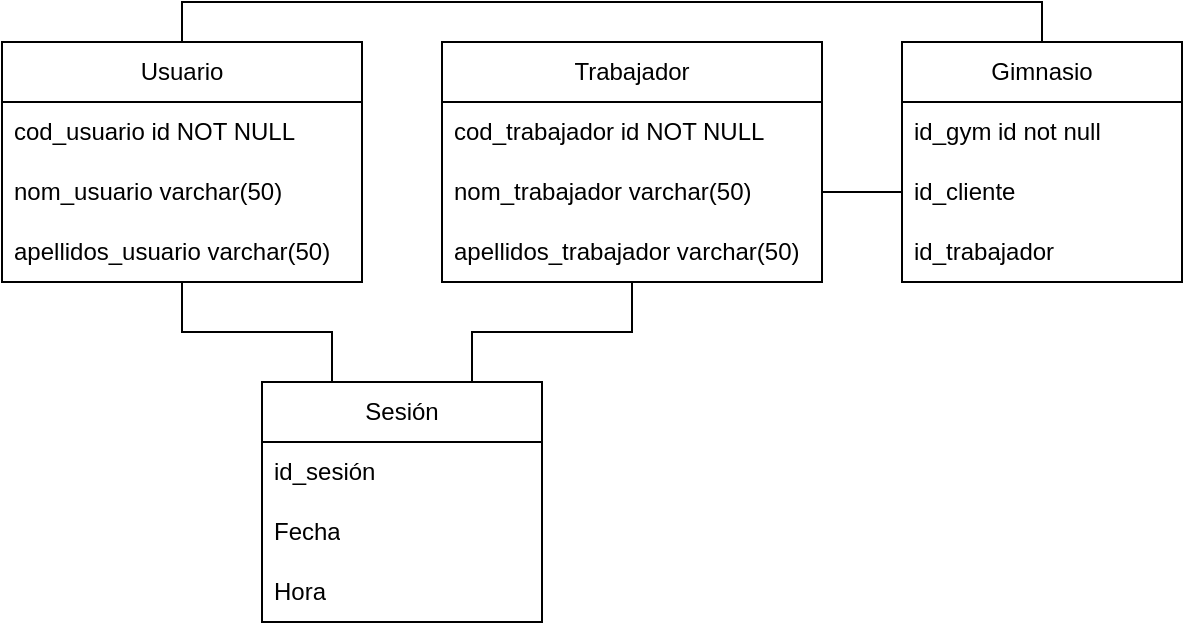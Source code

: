 <mxfile version="24.1.0" type="github">
  <diagram name="Página-1" id="F7BYFiG_lPrQ5hfkO6AL">
    <mxGraphModel dx="810" dy="451" grid="1" gridSize="10" guides="1" tooltips="1" connect="1" arrows="1" fold="1" page="1" pageScale="1" pageWidth="827" pageHeight="1169" math="0" shadow="0">
      <root>
        <mxCell id="0" />
        <mxCell id="1" parent="0" />
        <mxCell id="44VlRn7B5p0W6DuYbFLI-19" style="edgeStyle=orthogonalEdgeStyle;rounded=0;orthogonalLoop=1;jettySize=auto;html=1;entryX=0.25;entryY=0;entryDx=0;entryDy=0;endArrow=none;endFill=0;" edge="1" parent="1" source="44VlRn7B5p0W6DuYbFLI-1" target="44VlRn7B5p0W6DuYbFLI-9">
          <mxGeometry relative="1" as="geometry" />
        </mxCell>
        <mxCell id="44VlRn7B5p0W6DuYbFLI-22" style="edgeStyle=orthogonalEdgeStyle;rounded=0;orthogonalLoop=1;jettySize=auto;html=1;entryX=0.5;entryY=0;entryDx=0;entryDy=0;endArrow=none;endFill=0;" edge="1" parent="1" source="44VlRn7B5p0W6DuYbFLI-1" target="44VlRn7B5p0W6DuYbFLI-14">
          <mxGeometry relative="1" as="geometry">
            <Array as="points">
              <mxPoint x="160" y="210" />
              <mxPoint x="590" y="210" />
            </Array>
          </mxGeometry>
        </mxCell>
        <mxCell id="44VlRn7B5p0W6DuYbFLI-1" value="Usuario" style="swimlane;fontStyle=0;childLayout=stackLayout;horizontal=1;startSize=30;horizontalStack=0;resizeParent=1;resizeParentMax=0;resizeLast=0;collapsible=1;marginBottom=0;whiteSpace=wrap;html=1;" vertex="1" parent="1">
          <mxGeometry x="70" y="230" width="180" height="120" as="geometry" />
        </mxCell>
        <mxCell id="44VlRn7B5p0W6DuYbFLI-2" value="cod_usuario id NOT NULL" style="text;strokeColor=none;fillColor=none;align=left;verticalAlign=middle;spacingLeft=4;spacingRight=4;overflow=hidden;points=[[0,0.5],[1,0.5]];portConstraint=eastwest;rotatable=0;whiteSpace=wrap;html=1;" vertex="1" parent="44VlRn7B5p0W6DuYbFLI-1">
          <mxGeometry y="30" width="180" height="30" as="geometry" />
        </mxCell>
        <mxCell id="44VlRn7B5p0W6DuYbFLI-3" value="nom_usuario varchar(50)" style="text;strokeColor=none;fillColor=none;align=left;verticalAlign=middle;spacingLeft=4;spacingRight=4;overflow=hidden;points=[[0,0.5],[1,0.5]];portConstraint=eastwest;rotatable=0;whiteSpace=wrap;html=1;" vertex="1" parent="44VlRn7B5p0W6DuYbFLI-1">
          <mxGeometry y="60" width="180" height="30" as="geometry" />
        </mxCell>
        <mxCell id="44VlRn7B5p0W6DuYbFLI-4" value="apellidos_usuario varchar(50)" style="text;strokeColor=none;fillColor=none;align=left;verticalAlign=middle;spacingLeft=4;spacingRight=4;overflow=hidden;points=[[0,0.5],[1,0.5]];portConstraint=eastwest;rotatable=0;whiteSpace=wrap;html=1;" vertex="1" parent="44VlRn7B5p0W6DuYbFLI-1">
          <mxGeometry y="90" width="180" height="30" as="geometry" />
        </mxCell>
        <mxCell id="44VlRn7B5p0W6DuYbFLI-20" style="edgeStyle=orthogonalEdgeStyle;rounded=0;orthogonalLoop=1;jettySize=auto;html=1;entryX=0.75;entryY=0;entryDx=0;entryDy=0;endArrow=none;endFill=0;" edge="1" parent="1" source="44VlRn7B5p0W6DuYbFLI-5" target="44VlRn7B5p0W6DuYbFLI-9">
          <mxGeometry relative="1" as="geometry" />
        </mxCell>
        <mxCell id="44VlRn7B5p0W6DuYbFLI-5" value="Trabajador" style="swimlane;fontStyle=0;childLayout=stackLayout;horizontal=1;startSize=30;horizontalStack=0;resizeParent=1;resizeParentMax=0;resizeLast=0;collapsible=1;marginBottom=0;whiteSpace=wrap;html=1;" vertex="1" parent="1">
          <mxGeometry x="290" y="230" width="190" height="120" as="geometry" />
        </mxCell>
        <mxCell id="44VlRn7B5p0W6DuYbFLI-6" value="cod_trabajador id NOT NULL" style="text;strokeColor=none;fillColor=none;align=left;verticalAlign=middle;spacingLeft=4;spacingRight=4;overflow=hidden;points=[[0,0.5],[1,0.5]];portConstraint=eastwest;rotatable=0;whiteSpace=wrap;html=1;" vertex="1" parent="44VlRn7B5p0W6DuYbFLI-5">
          <mxGeometry y="30" width="190" height="30" as="geometry" />
        </mxCell>
        <mxCell id="44VlRn7B5p0W6DuYbFLI-7" value="nom_trabajador varchar(50)" style="text;strokeColor=none;fillColor=none;align=left;verticalAlign=middle;spacingLeft=4;spacingRight=4;overflow=hidden;points=[[0,0.5],[1,0.5]];portConstraint=eastwest;rotatable=0;whiteSpace=wrap;html=1;" vertex="1" parent="44VlRn7B5p0W6DuYbFLI-5">
          <mxGeometry y="60" width="190" height="30" as="geometry" />
        </mxCell>
        <mxCell id="44VlRn7B5p0W6DuYbFLI-8" value="apellidos_trabajador varchar(50)" style="text;strokeColor=none;fillColor=none;align=left;verticalAlign=middle;spacingLeft=4;spacingRight=4;overflow=hidden;points=[[0,0.5],[1,0.5]];portConstraint=eastwest;rotatable=0;whiteSpace=wrap;html=1;" vertex="1" parent="44VlRn7B5p0W6DuYbFLI-5">
          <mxGeometry y="90" width="190" height="30" as="geometry" />
        </mxCell>
        <mxCell id="44VlRn7B5p0W6DuYbFLI-9" value="Sesión" style="swimlane;fontStyle=0;childLayout=stackLayout;horizontal=1;startSize=30;horizontalStack=0;resizeParent=1;resizeParentMax=0;resizeLast=0;collapsible=1;marginBottom=0;whiteSpace=wrap;html=1;" vertex="1" parent="1">
          <mxGeometry x="200" y="400" width="140" height="120" as="geometry" />
        </mxCell>
        <mxCell id="44VlRn7B5p0W6DuYbFLI-10" value="id_sesión" style="text;strokeColor=none;fillColor=none;align=left;verticalAlign=middle;spacingLeft=4;spacingRight=4;overflow=hidden;points=[[0,0.5],[1,0.5]];portConstraint=eastwest;rotatable=0;whiteSpace=wrap;html=1;" vertex="1" parent="44VlRn7B5p0W6DuYbFLI-9">
          <mxGeometry y="30" width="140" height="30" as="geometry" />
        </mxCell>
        <mxCell id="44VlRn7B5p0W6DuYbFLI-11" value="Fecha" style="text;strokeColor=none;fillColor=none;align=left;verticalAlign=middle;spacingLeft=4;spacingRight=4;overflow=hidden;points=[[0,0.5],[1,0.5]];portConstraint=eastwest;rotatable=0;whiteSpace=wrap;html=1;" vertex="1" parent="44VlRn7B5p0W6DuYbFLI-9">
          <mxGeometry y="60" width="140" height="30" as="geometry" />
        </mxCell>
        <mxCell id="44VlRn7B5p0W6DuYbFLI-12" value="Hora" style="text;strokeColor=none;fillColor=none;align=left;verticalAlign=middle;spacingLeft=4;spacingRight=4;overflow=hidden;points=[[0,0.5],[1,0.5]];portConstraint=eastwest;rotatable=0;whiteSpace=wrap;html=1;" vertex="1" parent="44VlRn7B5p0W6DuYbFLI-9">
          <mxGeometry y="90" width="140" height="30" as="geometry" />
        </mxCell>
        <mxCell id="44VlRn7B5p0W6DuYbFLI-14" value="Gimnasio" style="swimlane;fontStyle=0;childLayout=stackLayout;horizontal=1;startSize=30;horizontalStack=0;resizeParent=1;resizeParentMax=0;resizeLast=0;collapsible=1;marginBottom=0;whiteSpace=wrap;html=1;" vertex="1" parent="1">
          <mxGeometry x="520" y="230" width="140" height="120" as="geometry" />
        </mxCell>
        <mxCell id="44VlRn7B5p0W6DuYbFLI-15" value="id_gym id not null" style="text;strokeColor=none;fillColor=none;align=left;verticalAlign=middle;spacingLeft=4;spacingRight=4;overflow=hidden;points=[[0,0.5],[1,0.5]];portConstraint=eastwest;rotatable=0;whiteSpace=wrap;html=1;" vertex="1" parent="44VlRn7B5p0W6DuYbFLI-14">
          <mxGeometry y="30" width="140" height="30" as="geometry" />
        </mxCell>
        <mxCell id="44VlRn7B5p0W6DuYbFLI-16" value="id_cliente&amp;nbsp;" style="text;strokeColor=none;fillColor=none;align=left;verticalAlign=middle;spacingLeft=4;spacingRight=4;overflow=hidden;points=[[0,0.5],[1,0.5]];portConstraint=eastwest;rotatable=0;whiteSpace=wrap;html=1;" vertex="1" parent="44VlRn7B5p0W6DuYbFLI-14">
          <mxGeometry y="60" width="140" height="30" as="geometry" />
        </mxCell>
        <mxCell id="44VlRn7B5p0W6DuYbFLI-17" value="id_trabajador" style="text;strokeColor=none;fillColor=none;align=left;verticalAlign=middle;spacingLeft=4;spacingRight=4;overflow=hidden;points=[[0,0.5],[1,0.5]];portConstraint=eastwest;rotatable=0;whiteSpace=wrap;html=1;" vertex="1" parent="44VlRn7B5p0W6DuYbFLI-14">
          <mxGeometry y="90" width="140" height="30" as="geometry" />
        </mxCell>
        <mxCell id="44VlRn7B5p0W6DuYbFLI-21" style="edgeStyle=orthogonalEdgeStyle;rounded=0;orthogonalLoop=1;jettySize=auto;html=1;entryX=0;entryY=0.5;entryDx=0;entryDy=0;endArrow=none;endFill=0;" edge="1" parent="1" source="44VlRn7B5p0W6DuYbFLI-7" target="44VlRn7B5p0W6DuYbFLI-16">
          <mxGeometry relative="1" as="geometry" />
        </mxCell>
      </root>
    </mxGraphModel>
  </diagram>
</mxfile>
